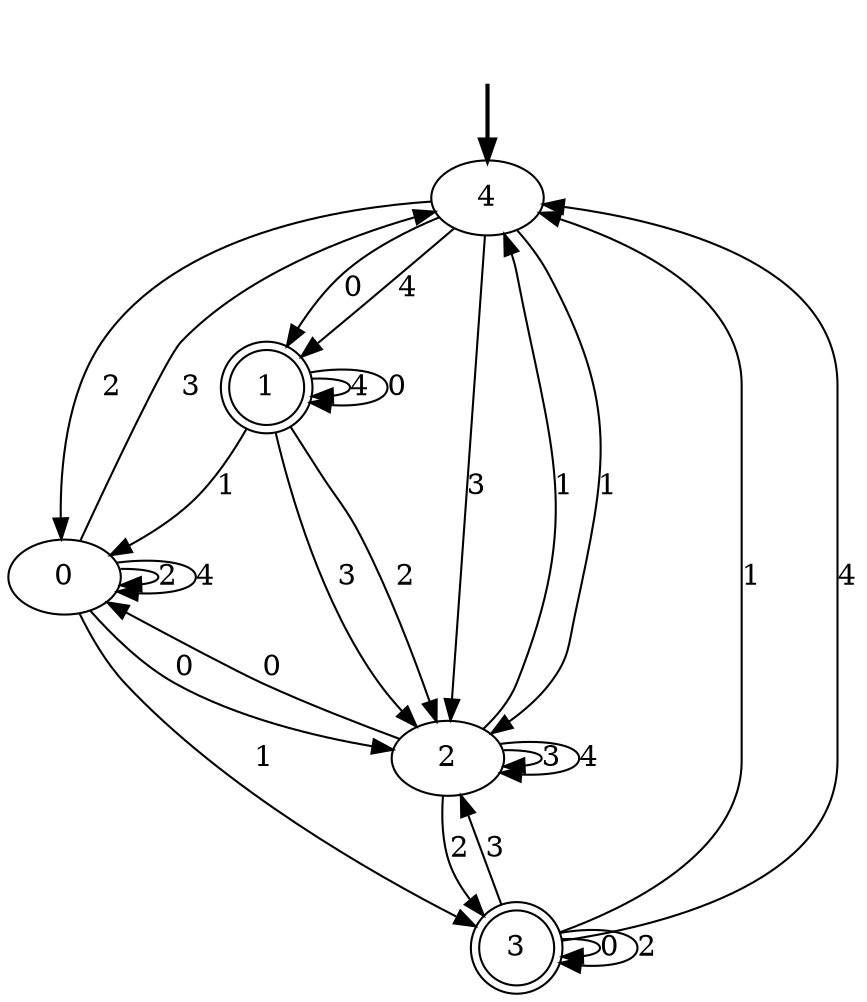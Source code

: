 digraph {
	fake [style=invisible]
	0
	1 [shape=doublecircle]
	2
	3 [shape=doublecircle]
	4 [root=true]
	fake -> 4 [style=bold]
	3 -> 3 [label=0]
	1 -> 1 [label=4]
	0 -> 0 [label=2]
	1 -> 2 [label=3]
	0 -> 0 [label=4]
	2 -> 2 [label=3]
	2 -> 3 [label=2]
	3 -> 4 [label=1]
	2 -> 0 [label=0]
	0 -> 4 [label=3]
	2 -> 2 [label=4]
	0 -> 2 [label=0]
	2 -> 4 [label=1]
	3 -> 4 [label=4]
	4 -> 1 [label=0]
	1 -> 2 [label=2]
	4 -> 1 [label=4]
	3 -> 2 [label=3]
	3 -> 3 [label=2]
	0 -> 3 [label=1]
	4 -> 2 [label=3]
	1 -> 1 [label=0]
	4 -> 0 [label=2]
	1 -> 0 [label=1]
	4 -> 2 [label=1]
}
